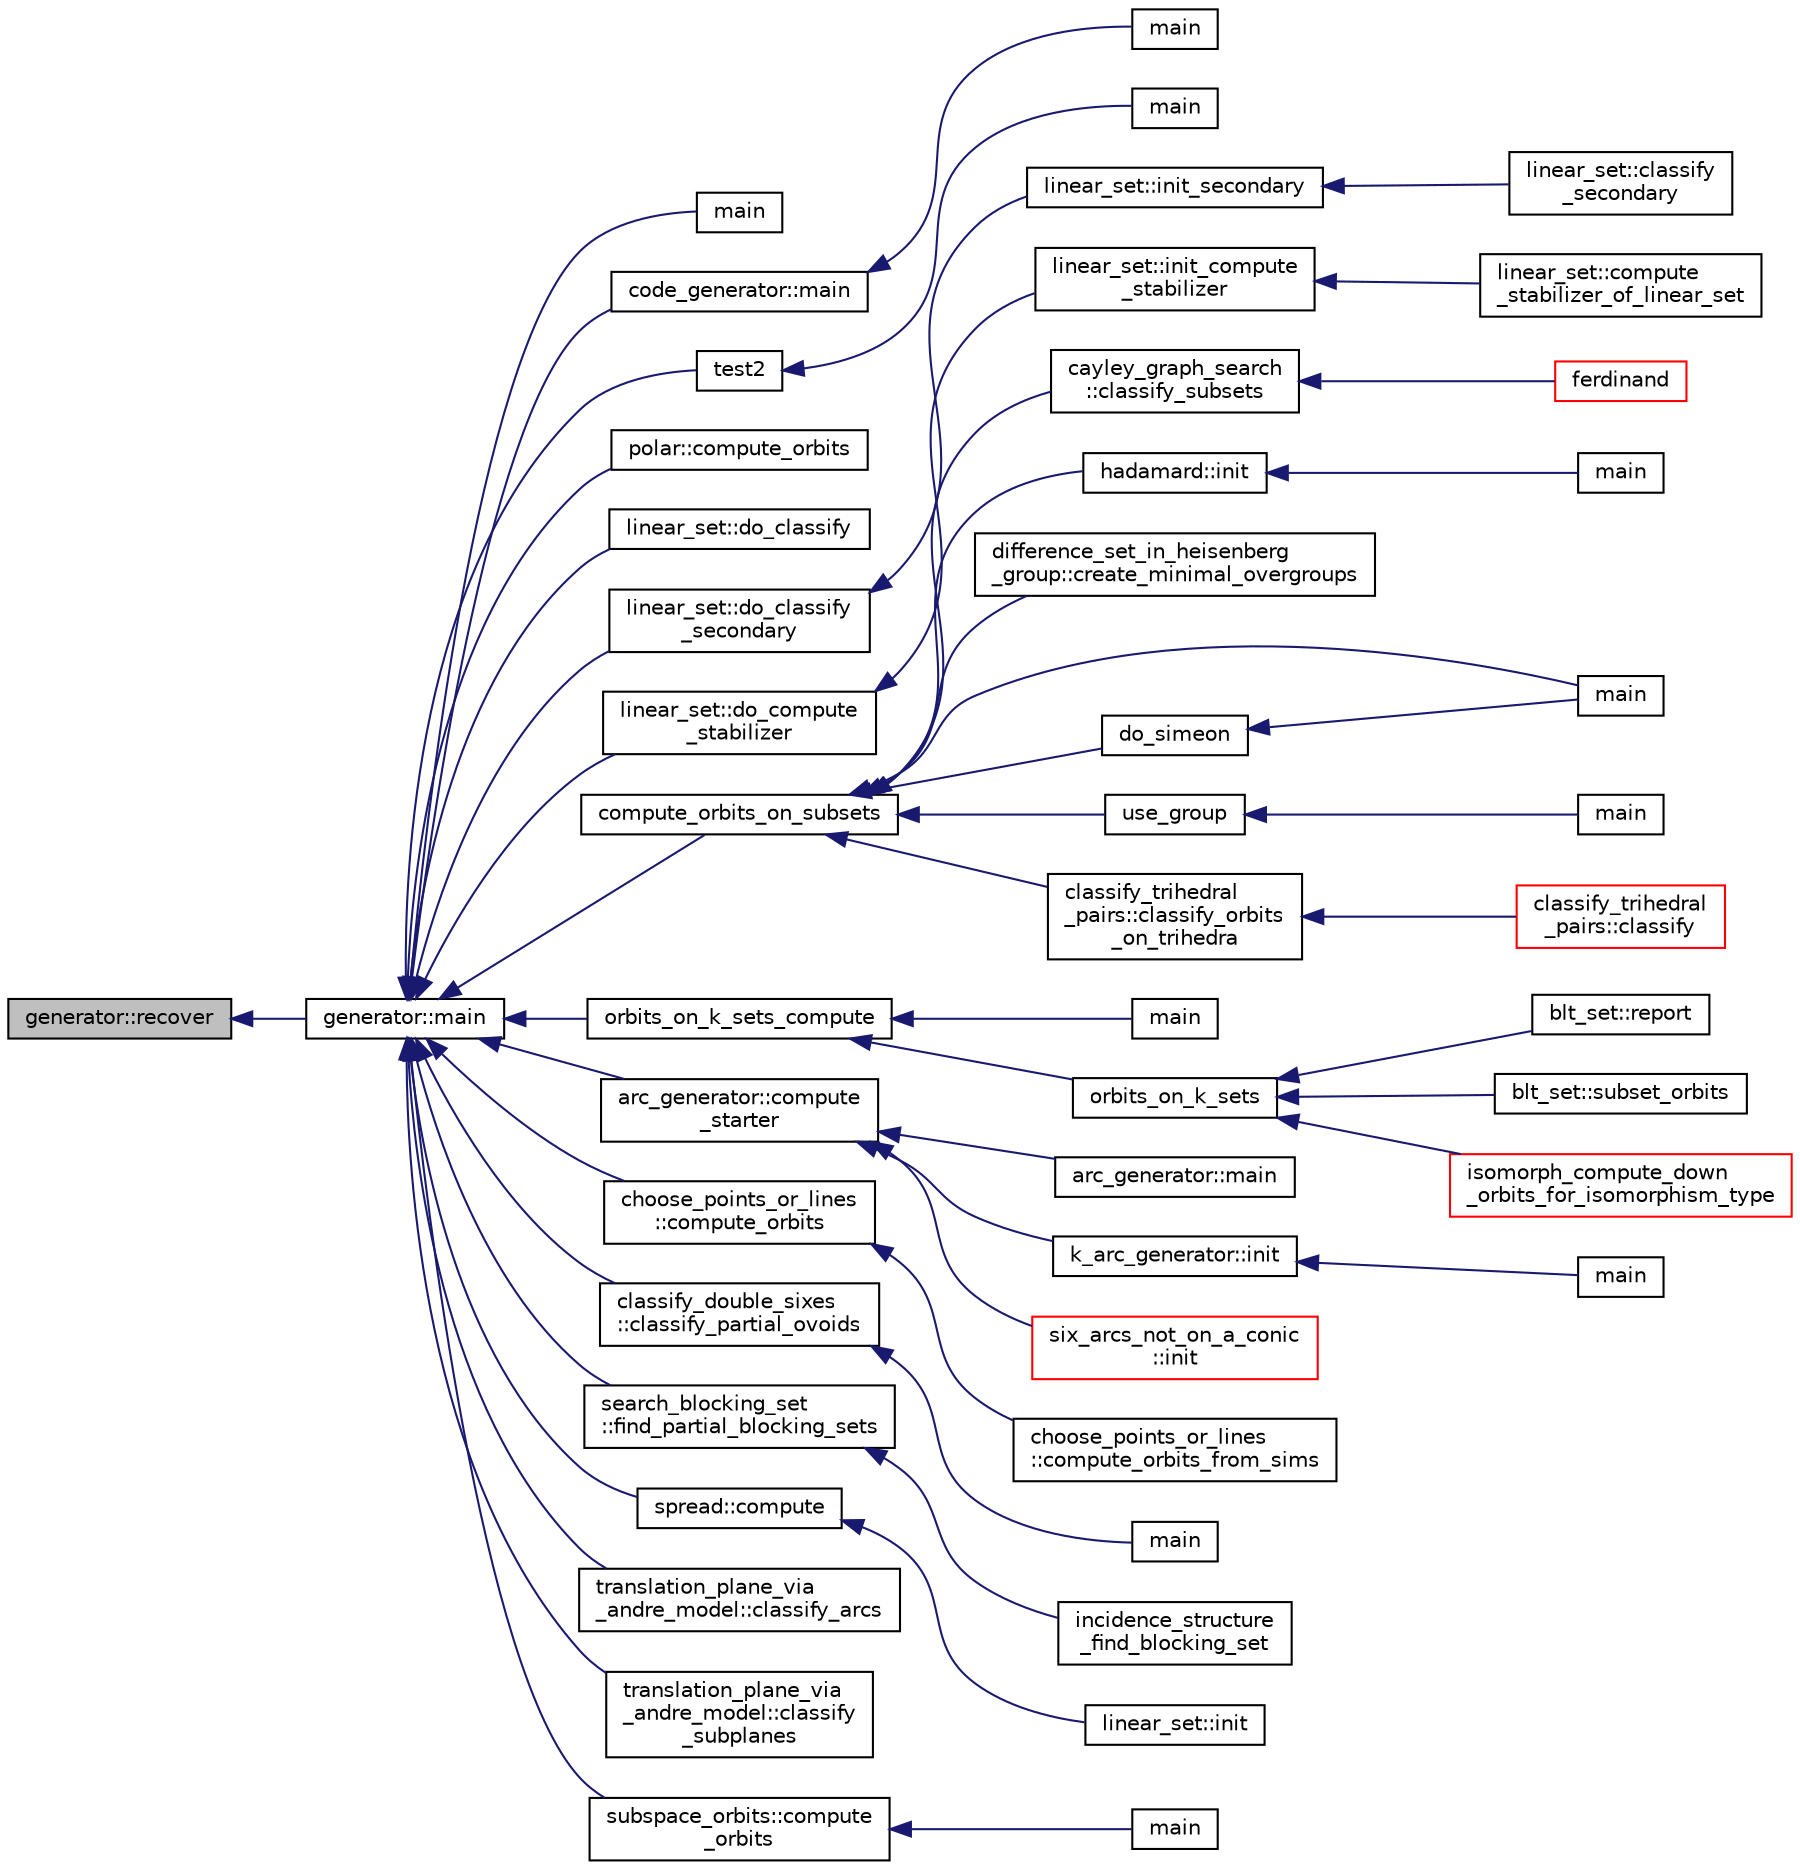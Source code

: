 digraph "generator::recover"
{
  edge [fontname="Helvetica",fontsize="10",labelfontname="Helvetica",labelfontsize="10"];
  node [fontname="Helvetica",fontsize="10",shape=record];
  rankdir="LR";
  Node19913 [label="generator::recover",height=0.2,width=0.4,color="black", fillcolor="grey75", style="filled", fontcolor="black"];
  Node19913 -> Node19914 [dir="back",color="midnightblue",fontsize="10",style="solid",fontname="Helvetica"];
  Node19914 [label="generator::main",height=0.2,width=0.4,color="black", fillcolor="white", style="filled",URL="$d7/d73/classgenerator.html#a01abff8e9f231bf0d82e2e8e0061f242"];
  Node19914 -> Node19915 [dir="back",color="midnightblue",fontsize="10",style="solid",fontname="Helvetica"];
  Node19915 [label="main",height=0.2,width=0.4,color="black", fillcolor="white", style="filled",URL="$d2/d11/codes_8h.html#a217dbf8b442f20279ea00b898af96f52"];
  Node19914 -> Node19916 [dir="back",color="midnightblue",fontsize="10",style="solid",fontname="Helvetica"];
  Node19916 [label="code_generator::main",height=0.2,width=0.4,color="black", fillcolor="white", style="filled",URL="$db/d37/classcode__generator.html#ab3cf3a306e4032c2b471ac95321c599f"];
  Node19916 -> Node19917 [dir="back",color="midnightblue",fontsize="10",style="solid",fontname="Helvetica"];
  Node19917 [label="main",height=0.2,width=0.4,color="black", fillcolor="white", style="filled",URL="$d4/d4f/codes_8_c.html#a217dbf8b442f20279ea00b898af96f52"];
  Node19914 -> Node19918 [dir="back",color="midnightblue",fontsize="10",style="solid",fontname="Helvetica"];
  Node19918 [label="test2",height=0.2,width=0.4,color="black", fillcolor="white", style="filled",URL="$d9/db0/factor__space_8_c.html#a39d73a812e5fd8f1bc111e948368cb10"];
  Node19918 -> Node19919 [dir="back",color="midnightblue",fontsize="10",style="solid",fontname="Helvetica"];
  Node19919 [label="main",height=0.2,width=0.4,color="black", fillcolor="white", style="filled",URL="$d9/db0/factor__space_8_c.html#a3c04138a5bfe5d72780bb7e82a18e627"];
  Node19914 -> Node19920 [dir="back",color="midnightblue",fontsize="10",style="solid",fontname="Helvetica"];
  Node19920 [label="polar::compute_orbits",height=0.2,width=0.4,color="black", fillcolor="white", style="filled",URL="$da/d1c/classpolar.html#ac4c3c4f95d14c74ff4a3ec3f3479a1da"];
  Node19914 -> Node19921 [dir="back",color="midnightblue",fontsize="10",style="solid",fontname="Helvetica"];
  Node19921 [label="linear_set::do_classify",height=0.2,width=0.4,color="black", fillcolor="white", style="filled",URL="$dd/d86/classlinear__set.html#a3eb2dbce7fa8b71901dfc12f288ddd0c"];
  Node19914 -> Node19922 [dir="back",color="midnightblue",fontsize="10",style="solid",fontname="Helvetica"];
  Node19922 [label="linear_set::do_classify\l_secondary",height=0.2,width=0.4,color="black", fillcolor="white", style="filled",URL="$dd/d86/classlinear__set.html#a47eb7f9995f3343abd3bdfbf9a9a9162"];
  Node19922 -> Node19923 [dir="back",color="midnightblue",fontsize="10",style="solid",fontname="Helvetica"];
  Node19923 [label="linear_set::init_secondary",height=0.2,width=0.4,color="black", fillcolor="white", style="filled",URL="$dd/d86/classlinear__set.html#a7bf8cd7805559b5762921687a7c1ed97"];
  Node19923 -> Node19924 [dir="back",color="midnightblue",fontsize="10",style="solid",fontname="Helvetica"];
  Node19924 [label="linear_set::classify\l_secondary",height=0.2,width=0.4,color="black", fillcolor="white", style="filled",URL="$dd/d86/classlinear__set.html#a5d7659de855e20e2fa8e41e7aedcb1fc"];
  Node19914 -> Node19925 [dir="back",color="midnightblue",fontsize="10",style="solid",fontname="Helvetica"];
  Node19925 [label="linear_set::do_compute\l_stabilizer",height=0.2,width=0.4,color="black", fillcolor="white", style="filled",URL="$dd/d86/classlinear__set.html#ae8f58ded28fb5370f4459cca42b7463b"];
  Node19925 -> Node19926 [dir="back",color="midnightblue",fontsize="10",style="solid",fontname="Helvetica"];
  Node19926 [label="linear_set::init_compute\l_stabilizer",height=0.2,width=0.4,color="black", fillcolor="white", style="filled",URL="$dd/d86/classlinear__set.html#a0cc3eaec1896fdc977b62e94623b055b"];
  Node19926 -> Node19927 [dir="back",color="midnightblue",fontsize="10",style="solid",fontname="Helvetica"];
  Node19927 [label="linear_set::compute\l_stabilizer_of_linear_set",height=0.2,width=0.4,color="black", fillcolor="white", style="filled",URL="$dd/d86/classlinear__set.html#a098a133edfbaae0fd347a69c50bdbee2"];
  Node19914 -> Node19928 [dir="back",color="midnightblue",fontsize="10",style="solid",fontname="Helvetica"];
  Node19928 [label="compute_orbits_on_subsets",height=0.2,width=0.4,color="black", fillcolor="white", style="filled",URL="$d3/d35/snakes__and__ladders__global_8_c.html#af33697aede0480110b1227f727252637"];
  Node19928 -> Node19929 [dir="back",color="midnightblue",fontsize="10",style="solid",fontname="Helvetica"];
  Node19929 [label="cayley_graph_search\l::classify_subsets",height=0.2,width=0.4,color="black", fillcolor="white", style="filled",URL="$de/dae/classcayley__graph__search.html#a4cf8a90752e018a281481ac80ad52c4b"];
  Node19929 -> Node19930 [dir="back",color="midnightblue",fontsize="10",style="solid",fontname="Helvetica"];
  Node19930 [label="ferdinand",height=0.2,width=0.4,color="red", fillcolor="white", style="filled",URL="$da/df3/ferdinand_8_c.html#a322b57727d23cf5a0932f11c30ea18d9"];
  Node19928 -> Node19932 [dir="back",color="midnightblue",fontsize="10",style="solid",fontname="Helvetica"];
  Node19932 [label="hadamard::init",height=0.2,width=0.4,color="black", fillcolor="white", style="filled",URL="$d7/dbb/classhadamard.html#a16af359850b8bdd0d2a73e260d496c33"];
  Node19932 -> Node19933 [dir="back",color="midnightblue",fontsize="10",style="solid",fontname="Helvetica"];
  Node19933 [label="main",height=0.2,width=0.4,color="black", fillcolor="white", style="filled",URL="$dd/d1d/hadamard_8_c.html#a3c04138a5bfe5d72780bb7e82a18e627"];
  Node19928 -> Node19934 [dir="back",color="midnightblue",fontsize="10",style="solid",fontname="Helvetica"];
  Node19934 [label="difference_set_in_heisenberg\l_group::create_minimal_overgroups",height=0.2,width=0.4,color="black", fillcolor="white", style="filled",URL="$de/d8a/classdifference__set__in__heisenberg__group.html#a9bde5ad5da3ebaebf98fbfd3e8110b79"];
  Node19928 -> Node19935 [dir="back",color="midnightblue",fontsize="10",style="solid",fontname="Helvetica"];
  Node19935 [label="main",height=0.2,width=0.4,color="black", fillcolor="white", style="filled",URL="$d5/d13/simeon_8_c.html#ae66f6b31b5ad750f1fe042a706a4e3d4"];
  Node19928 -> Node19936 [dir="back",color="midnightblue",fontsize="10",style="solid",fontname="Helvetica"];
  Node19936 [label="do_simeon",height=0.2,width=0.4,color="black", fillcolor="white", style="filled",URL="$d5/d13/simeon_8_c.html#a36cf3f9cb484fa44da7a7dfcbe9385d0"];
  Node19936 -> Node19935 [dir="back",color="midnightblue",fontsize="10",style="solid",fontname="Helvetica"];
  Node19928 -> Node19937 [dir="back",color="midnightblue",fontsize="10",style="solid",fontname="Helvetica"];
  Node19937 [label="use_group",height=0.2,width=0.4,color="black", fillcolor="white", style="filled",URL="$d9/d9f/all__cliques_8_c.html#aba62531e97173264c39afe2c7857af31"];
  Node19937 -> Node19938 [dir="back",color="midnightblue",fontsize="10",style="solid",fontname="Helvetica"];
  Node19938 [label="main",height=0.2,width=0.4,color="black", fillcolor="white", style="filled",URL="$d9/d9f/all__cliques_8_c.html#a3c04138a5bfe5d72780bb7e82a18e627"];
  Node19928 -> Node19939 [dir="back",color="midnightblue",fontsize="10",style="solid",fontname="Helvetica"];
  Node19939 [label="classify_trihedral\l_pairs::classify_orbits\l_on_trihedra",height=0.2,width=0.4,color="black", fillcolor="white", style="filled",URL="$d1/d21/classclassify__trihedral__pairs.html#a99625621bfba4bb65b3d60304b306539"];
  Node19939 -> Node19940 [dir="back",color="midnightblue",fontsize="10",style="solid",fontname="Helvetica"];
  Node19940 [label="classify_trihedral\l_pairs::classify",height=0.2,width=0.4,color="red", fillcolor="white", style="filled",URL="$d1/d21/classclassify__trihedral__pairs.html#a134e4c3042163c24bf57050f26e364e1"];
  Node19914 -> Node19946 [dir="back",color="midnightblue",fontsize="10",style="solid",fontname="Helvetica"];
  Node19946 [label="orbits_on_k_sets_compute",height=0.2,width=0.4,color="black", fillcolor="white", style="filled",URL="$d3/d35/snakes__and__ladders__global_8_c.html#a96743526b15703539d544499276aaa71"];
  Node19946 -> Node19947 [dir="back",color="midnightblue",fontsize="10",style="solid",fontname="Helvetica"];
  Node19947 [label="main",height=0.2,width=0.4,color="black", fillcolor="white", style="filled",URL="$d9/d5f/example__fano__plane_8_c.html#ae66f6b31b5ad750f1fe042a706a4e3d4"];
  Node19946 -> Node19948 [dir="back",color="midnightblue",fontsize="10",style="solid",fontname="Helvetica"];
  Node19948 [label="orbits_on_k_sets",height=0.2,width=0.4,color="black", fillcolor="white", style="filled",URL="$d3/d35/snakes__and__ladders__global_8_c.html#afe3d79116aa8b4d1a93d444a3a979b6e"];
  Node19948 -> Node19949 [dir="back",color="midnightblue",fontsize="10",style="solid",fontname="Helvetica"];
  Node19949 [label="blt_set::report",height=0.2,width=0.4,color="black", fillcolor="white", style="filled",URL="$d1/d3d/classblt__set.html#a6b19f88bd2b92ebfba7e7c362eb9065c"];
  Node19948 -> Node19950 [dir="back",color="midnightblue",fontsize="10",style="solid",fontname="Helvetica"];
  Node19950 [label="blt_set::subset_orbits",height=0.2,width=0.4,color="black", fillcolor="white", style="filled",URL="$d1/d3d/classblt__set.html#af8f79fc4346244acfa0e2c2d23c36993"];
  Node19948 -> Node19951 [dir="back",color="midnightblue",fontsize="10",style="solid",fontname="Helvetica"];
  Node19951 [label="isomorph_compute_down\l_orbits_for_isomorphism_type",height=0.2,width=0.4,color="red", fillcolor="white", style="filled",URL="$d4/d7e/isomorph__global_8_c.html#a13519b3a5d3b5ceb26b4bec6736b0086"];
  Node19914 -> Node19957 [dir="back",color="midnightblue",fontsize="10",style="solid",fontname="Helvetica"];
  Node19957 [label="arc_generator::compute\l_starter",height=0.2,width=0.4,color="black", fillcolor="white", style="filled",URL="$d4/d21/classarc__generator.html#aad1dcec3a1c302e743d574bd1ac857d9"];
  Node19957 -> Node19956 [dir="back",color="midnightblue",fontsize="10",style="solid",fontname="Helvetica"];
  Node19956 [label="arc_generator::main",height=0.2,width=0.4,color="black", fillcolor="white", style="filled",URL="$d4/d21/classarc__generator.html#ad80140b51b165dad1fe6ab232be7829a"];
  Node19957 -> Node19958 [dir="back",color="midnightblue",fontsize="10",style="solid",fontname="Helvetica"];
  Node19958 [label="k_arc_generator::init",height=0.2,width=0.4,color="black", fillcolor="white", style="filled",URL="$d6/dd8/classk__arc__generator.html#a6036d9f52ede9f8ca681505626b5361d"];
  Node19958 -> Node19959 [dir="back",color="midnightblue",fontsize="10",style="solid",fontname="Helvetica"];
  Node19959 [label="main",height=0.2,width=0.4,color="black", fillcolor="white", style="filled",URL="$d6/d01/k__arc__generator__main_8_c.html#a217dbf8b442f20279ea00b898af96f52"];
  Node19957 -> Node19960 [dir="back",color="midnightblue",fontsize="10",style="solid",fontname="Helvetica"];
  Node19960 [label="six_arcs_not_on_a_conic\l::init",height=0.2,width=0.4,color="red", fillcolor="white", style="filled",URL="$d8/de6/classsix__arcs__not__on__a__conic.html#a7a4d5cf8a098488729934cfa8a70944a"];
  Node19914 -> Node19962 [dir="back",color="midnightblue",fontsize="10",style="solid",fontname="Helvetica"];
  Node19962 [label="choose_points_or_lines\l::compute_orbits",height=0.2,width=0.4,color="black", fillcolor="white", style="filled",URL="$d6/d75/classchoose__points__or__lines.html#adc353e2d41dc8a39563322c8cdd85f61"];
  Node19962 -> Node19963 [dir="back",color="midnightblue",fontsize="10",style="solid",fontname="Helvetica"];
  Node19963 [label="choose_points_or_lines\l::compute_orbits_from_sims",height=0.2,width=0.4,color="black", fillcolor="white", style="filled",URL="$d6/d75/classchoose__points__or__lines.html#a4fcac2dadf459d7c75187a00a4bd64aa"];
  Node19914 -> Node19964 [dir="back",color="midnightblue",fontsize="10",style="solid",fontname="Helvetica"];
  Node19964 [label="classify_double_sixes\l::classify_partial_ovoids",height=0.2,width=0.4,color="black", fillcolor="white", style="filled",URL="$dd/d23/classclassify__double__sixes.html#a2253fca143a0e8a3e39655eb05668ae9"];
  Node19964 -> Node19965 [dir="back",color="midnightblue",fontsize="10",style="solid",fontname="Helvetica"];
  Node19965 [label="main",height=0.2,width=0.4,color="black", fillcolor="white", style="filled",URL="$df/df8/surface__classify_8_c.html#a217dbf8b442f20279ea00b898af96f52"];
  Node19914 -> Node19966 [dir="back",color="midnightblue",fontsize="10",style="solid",fontname="Helvetica"];
  Node19966 [label="search_blocking_set\l::find_partial_blocking_sets",height=0.2,width=0.4,color="black", fillcolor="white", style="filled",URL="$dc/d36/classsearch__blocking__set.html#ad3fdb3d356db75a02c406bc9d4e9e9b6"];
  Node19966 -> Node19967 [dir="back",color="midnightblue",fontsize="10",style="solid",fontname="Helvetica"];
  Node19967 [label="incidence_structure\l_find_blocking_set",height=0.2,width=0.4,color="black", fillcolor="white", style="filled",URL="$df/d74/tl__geometry_8h.html#a8e3d42d0018f8a804b9686b1c4951186"];
  Node19914 -> Node19968 [dir="back",color="midnightblue",fontsize="10",style="solid",fontname="Helvetica"];
  Node19968 [label="spread::compute",height=0.2,width=0.4,color="black", fillcolor="white", style="filled",URL="$da/dc1/classspread.html#a9674466d3e03b8dad79882299c638a21"];
  Node19968 -> Node19969 [dir="back",color="midnightblue",fontsize="10",style="solid",fontname="Helvetica"];
  Node19969 [label="linear_set::init",height=0.2,width=0.4,color="black", fillcolor="white", style="filled",URL="$dd/d86/classlinear__set.html#a7ab24e84423749047d5465cb15505475"];
  Node19914 -> Node19970 [dir="back",color="midnightblue",fontsize="10",style="solid",fontname="Helvetica"];
  Node19970 [label="translation_plane_via\l_andre_model::classify_arcs",height=0.2,width=0.4,color="black", fillcolor="white", style="filled",URL="$d1/dcc/classtranslation__plane__via__andre__model.html#ac8f002e812a8b152d41e806688601c5e"];
  Node19914 -> Node19971 [dir="back",color="midnightblue",fontsize="10",style="solid",fontname="Helvetica"];
  Node19971 [label="translation_plane_via\l_andre_model::classify\l_subplanes",height=0.2,width=0.4,color="black", fillcolor="white", style="filled",URL="$d1/dcc/classtranslation__plane__via__andre__model.html#a794fefa95f0a7f7b887133375988ee55"];
  Node19914 -> Node19972 [dir="back",color="midnightblue",fontsize="10",style="solid",fontname="Helvetica"];
  Node19972 [label="subspace_orbits::compute\l_orbits",height=0.2,width=0.4,color="black", fillcolor="white", style="filled",URL="$d2/d9f/classsubspace__orbits.html#a2778f8d49cde1675de1ef6acfe180b63"];
  Node19972 -> Node19973 [dir="back",color="midnightblue",fontsize="10",style="solid",fontname="Helvetica"];
  Node19973 [label="main",height=0.2,width=0.4,color="black", fillcolor="white", style="filled",URL="$da/dd5/subspace__orbits__main_8_c.html#a217dbf8b442f20279ea00b898af96f52"];
}
